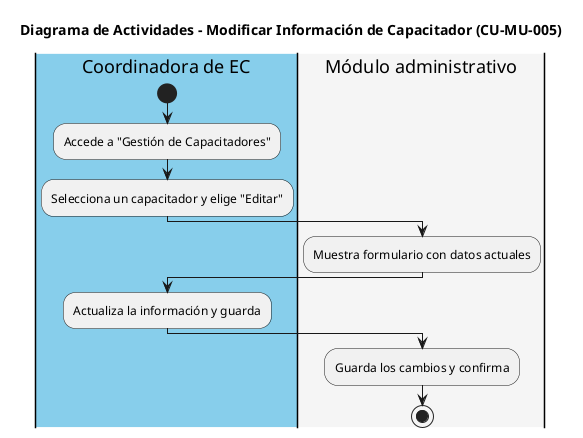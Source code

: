 @startuml
title Diagrama de Actividades - Modificar Información de Capacitador (CU-MU-005)

|#skyblue|Coordinadora de EC|
start
:Accede a "Gestión de Capacitadores";
:Selecciona un capacitador y elige "Editar";

|#whitesmoke|Módulo administrativo|
:Muestra formulario con datos actuales;

|#skyblue|Coordinadora de EC|
:Actualiza la información y guarda;

|#whitesmoke|Módulo administrativo|
:Guarda los cambios y confirma;
stop
@enduml